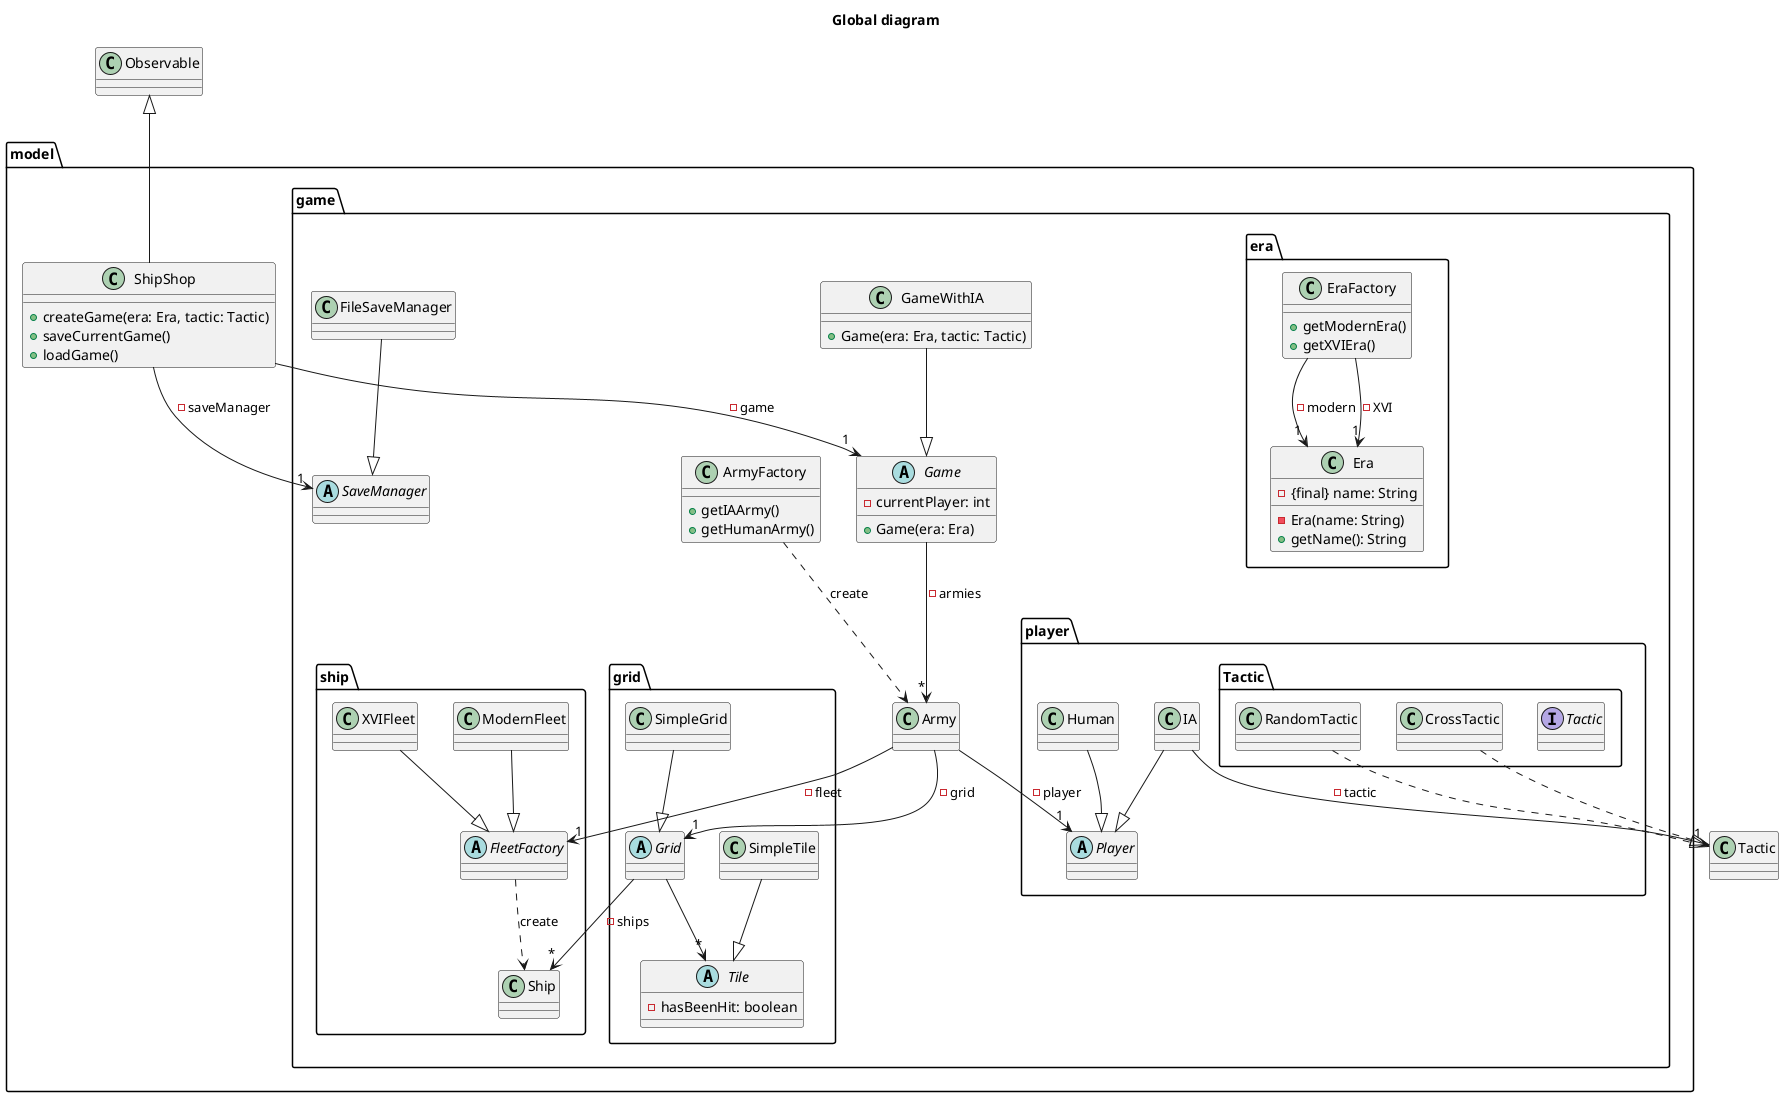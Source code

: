 @startuml

title Global diagram

class Observable{

}

package model{

    class ShipShop{
        + createGame(era: Era, tactic: Tactic)
        + saveCurrentGame()
        + loadGame()
    }

    package game{

        abstract Game{
            - currentPlayer: int
            + Game(era: Era)
        }

        class GameWithIA{
            + Game(era: Era, tactic: Tactic)
        }

        class ArmyFactory{
            + getIAArmy()
            + getHumanArmy()
        }

        class Army{

        }

        abstract SaveManager{

        }

        class FileSaveManager{

        }

        package grid{

            abstract Grid{
            }

            class SimpleGrid{

            }

            abstract Tile{
                - hasBeenHit: boolean
            }

            class SimpleTile{

            }

        }

        package ship{

            class Ship{

            }

            abstract FleetFactory{

            }

            class ModernFleet{

            }

            class XVIFleet{

            }

        }


        package era{

            class Era{
                - {final} name: String
                - Era(name: String)
                + getName(): String
            }

            class EraFactory{
                + getModernEra()
                + getXVIEra()
            }

        }

        package player{

            abstract Player{

            }

            class IA{

            }

            package Tactic{

                interface Tactic{

                }

                class RandomTactic{

                }

                class CrossTactic{

                }

            }

            class Human{

            }

        }

    }

}

ShipShop --> "1" Game: - game
ShipShop --> "1" SaveManager: -saveManager
ShipShop -up-|> Observable

Game --> "*" Army: - armies

Grid --> "*" Ship: - ships
Grid --> "*" Tile

FleetFactory ..> Ship: "create"

SimpleGrid --|> Grid
SimpleTile --|> Tile

ArmyFactory ..>  Army: "create"

Army --> "1" Player: - player
Army --> "1" FleetFactory: - fleet
Army --> "1" Grid: -grid

GameWithIA --|> Game

EraFactory --> "1" Era: -modern
EraFactory --> "1" Era: -XVI

ModernFleet --|> FleetFactory
XVIFleet --|> FleetFactory

Human --|> Player
IA --|> Player

IA --> "1" Tactic: - tactic

RandomTactic ..|> Tactic
CrossTactic ..|> Tactic

FileSaveManager --|> SaveManager

@enduml